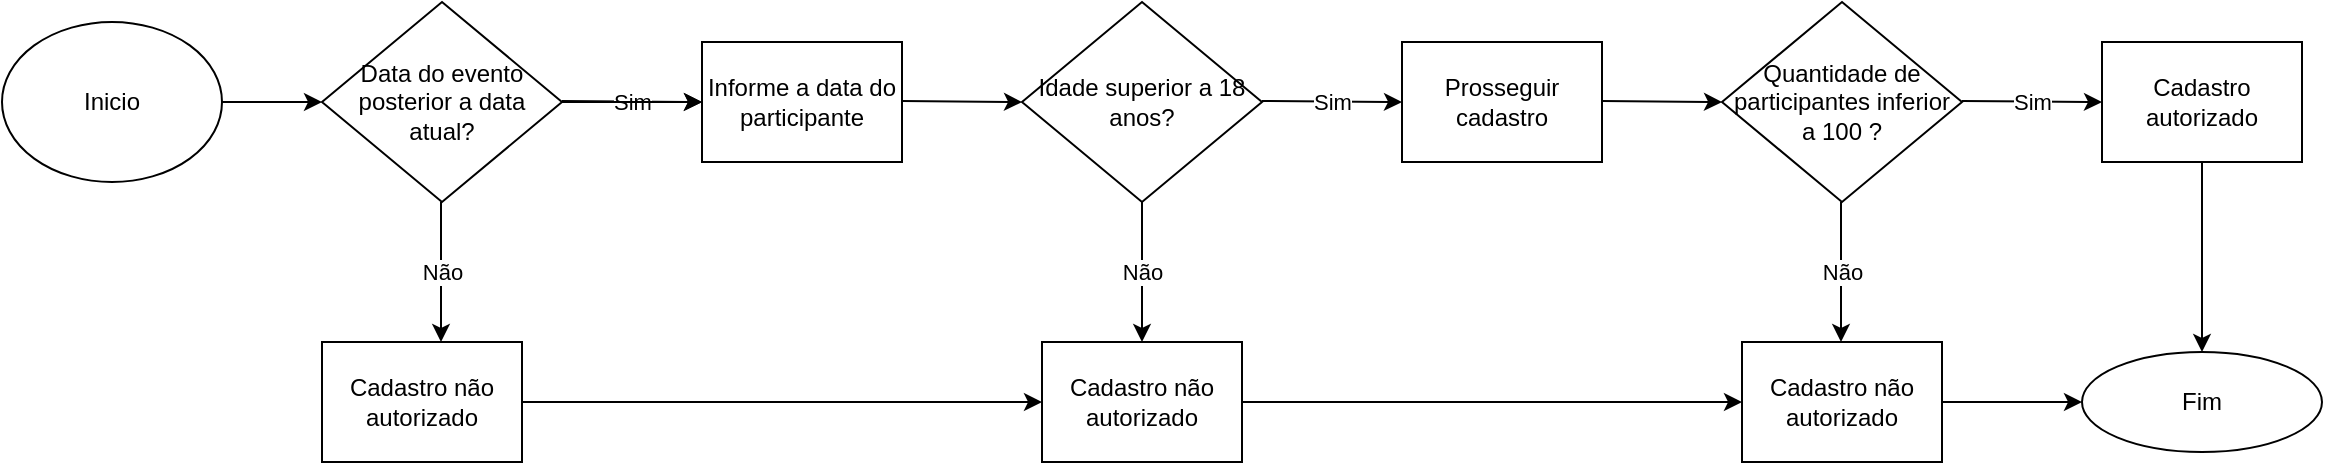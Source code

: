 <mxfile version="20.2.3" type="device"><diagram id="fQ2lYXPON3eaXAuhQVtN" name="Página-1"><mxGraphModel dx="782" dy="460" grid="1" gridSize="10" guides="1" tooltips="1" connect="1" arrows="1" fold="1" page="1" pageScale="1" pageWidth="1169" pageHeight="827" background="none" math="0" shadow="0"><root><mxCell id="0"/><mxCell id="1" parent="0"/><mxCell id="K9LBiBFsH8DuaniKf6Ei-1" value="Inicio" style="ellipse;whiteSpace=wrap;html=1;" parent="1" vertex="1"><mxGeometry x="10" y="110" width="110" height="80" as="geometry"/></mxCell><mxCell id="K9LBiBFsH8DuaniKf6Ei-8" value="" style="endArrow=classic;html=1;rounded=0;exitX=1;exitY=0.5;exitDx=0;exitDy=0;entryX=0;entryY=0.5;entryDx=0;entryDy=0;" parent="1" source="K9LBiBFsH8DuaniKf6Ei-1" edge="1" target="2E5yzbZOH69F38B6y_XY-3"><mxGeometry width="50" height="50" relative="1" as="geometry"><mxPoint x="140" y="189.5" as="sourcePoint"/><mxPoint x="200" y="150" as="targetPoint"/></mxGeometry></mxCell><mxCell id="K9LBiBFsH8DuaniKf6Ei-15" value="Não" style="endArrow=classic;html=1;rounded=0;exitX=0.5;exitY=1;exitDx=0;exitDy=0;" parent="1" edge="1"><mxGeometry relative="1" as="geometry"><mxPoint x="229.5" y="200" as="sourcePoint"/><mxPoint x="229.5" y="270" as="targetPoint"/></mxGeometry></mxCell><mxCell id="K9LBiBFsH8DuaniKf6Ei-18" value="" style="endArrow=classic;html=1;rounded=0;entryX=0;entryY=0.5;entryDx=0;entryDy=0;" parent="1" target="2E5yzbZOH69F38B6y_XY-6" edge="1"><mxGeometry relative="1" as="geometry"><mxPoint x="290" y="149.5" as="sourcePoint"/><mxPoint x="355" y="150" as="targetPoint"/></mxGeometry></mxCell><mxCell id="K9LBiBFsH8DuaniKf6Ei-19" value="Sim" style="edgeLabel;resizable=0;html=1;align=center;verticalAlign=middle;" parent="K9LBiBFsH8DuaniKf6Ei-18" connectable="0" vertex="1"><mxGeometry relative="1" as="geometry"/></mxCell><mxCell id="K9LBiBFsH8DuaniKf6Ei-27" value="Fim" style="ellipse;whiteSpace=wrap;html=1;" parent="1" vertex="1"><mxGeometry x="1050" y="275" width="120" height="50" as="geometry"/></mxCell><mxCell id="2E5yzbZOH69F38B6y_XY-11" value="" style="edgeStyle=orthogonalEdgeStyle;rounded=0;orthogonalLoop=1;jettySize=auto;html=1;" edge="1" parent="1" source="2E5yzbZOH69F38B6y_XY-3" target="2E5yzbZOH69F38B6y_XY-6"><mxGeometry relative="1" as="geometry"/></mxCell><mxCell id="2E5yzbZOH69F38B6y_XY-3" value="Data do evento posterior a data atual?" style="rhombus;whiteSpace=wrap;html=1;" vertex="1" parent="1"><mxGeometry x="170" y="100" width="120" height="100" as="geometry"/></mxCell><mxCell id="2E5yzbZOH69F38B6y_XY-5" value="Cadastro não autorizado" style="rounded=0;whiteSpace=wrap;html=1;" vertex="1" parent="1"><mxGeometry x="170" y="270" width="100" height="60" as="geometry"/></mxCell><mxCell id="2E5yzbZOH69F38B6y_XY-6" value="Informe a data do participante" style="rounded=0;whiteSpace=wrap;html=1;" vertex="1" parent="1"><mxGeometry x="360" y="120" width="100" height="60" as="geometry"/></mxCell><mxCell id="2E5yzbZOH69F38B6y_XY-7" value="Idade superior a 18 anos?" style="rhombus;whiteSpace=wrap;html=1;" vertex="1" parent="1"><mxGeometry x="520" y="100" width="120" height="100" as="geometry"/></mxCell><mxCell id="2E5yzbZOH69F38B6y_XY-9" value="Não" style="endArrow=classic;html=1;rounded=0;exitX=0.5;exitY=1;exitDx=0;exitDy=0;entryX=0.5;entryY=0;entryDx=0;entryDy=0;" edge="1" parent="1" source="2E5yzbZOH69F38B6y_XY-7" target="2E5yzbZOH69F38B6y_XY-27"><mxGeometry relative="1" as="geometry"><mxPoint x="510" y="180" as="sourcePoint"/><mxPoint x="510.5" y="280" as="targetPoint"/></mxGeometry></mxCell><mxCell id="2E5yzbZOH69F38B6y_XY-13" value="" style="endArrow=classic;html=1;rounded=0;entryX=0;entryY=0.5;entryDx=0;entryDy=0;" edge="1" parent="1"><mxGeometry relative="1" as="geometry"><mxPoint x="640" y="149.5" as="sourcePoint"/><mxPoint x="710" y="150" as="targetPoint"/></mxGeometry></mxCell><mxCell id="2E5yzbZOH69F38B6y_XY-14" value="Sim" style="edgeLabel;resizable=0;html=1;align=center;verticalAlign=middle;" connectable="0" vertex="1" parent="2E5yzbZOH69F38B6y_XY-13"><mxGeometry relative="1" as="geometry"/></mxCell><mxCell id="2E5yzbZOH69F38B6y_XY-16" value="Prosseguir cadastro" style="rounded=0;whiteSpace=wrap;html=1;" vertex="1" parent="1"><mxGeometry x="710" y="120" width="100" height="60" as="geometry"/></mxCell><mxCell id="2E5yzbZOH69F38B6y_XY-17" value="Quantidade de participantes inferior a 100 ?" style="rhombus;whiteSpace=wrap;html=1;" vertex="1" parent="1"><mxGeometry x="870" y="100" width="120" height="100" as="geometry"/></mxCell><mxCell id="2E5yzbZOH69F38B6y_XY-19" value="" style="endArrow=classic;html=1;rounded=0;exitX=1;exitY=0.5;exitDx=0;exitDy=0;" edge="1" parent="1"><mxGeometry width="50" height="50" relative="1" as="geometry"><mxPoint x="810" y="149.5" as="sourcePoint"/><mxPoint x="870" y="150" as="targetPoint"/></mxGeometry></mxCell><mxCell id="2E5yzbZOH69F38B6y_XY-21" value="" style="endArrow=classic;html=1;rounded=0;entryX=0;entryY=0.5;entryDx=0;entryDy=0;" edge="1" parent="1"><mxGeometry relative="1" as="geometry"><mxPoint x="990" y="149.5" as="sourcePoint"/><mxPoint x="1060" y="150" as="targetPoint"/></mxGeometry></mxCell><mxCell id="2E5yzbZOH69F38B6y_XY-22" value="Sim" style="edgeLabel;resizable=0;html=1;align=center;verticalAlign=middle;" connectable="0" vertex="1" parent="2E5yzbZOH69F38B6y_XY-21"><mxGeometry relative="1" as="geometry"/></mxCell><mxCell id="2E5yzbZOH69F38B6y_XY-23" value="" style="endArrow=classic;html=1;rounded=0;exitX=1;exitY=0.5;exitDx=0;exitDy=0;" edge="1" parent="1"><mxGeometry width="50" height="50" relative="1" as="geometry"><mxPoint x="460" y="149.5" as="sourcePoint"/><mxPoint x="520" y="150" as="targetPoint"/></mxGeometry></mxCell><mxCell id="2E5yzbZOH69F38B6y_XY-24" value="Cadastro autorizado" style="rounded=0;whiteSpace=wrap;html=1;" vertex="1" parent="1"><mxGeometry x="1060" y="120" width="100" height="60" as="geometry"/></mxCell><mxCell id="2E5yzbZOH69F38B6y_XY-25" value="" style="endArrow=classic;html=1;rounded=0;exitX=1;exitY=0.5;exitDx=0;exitDy=0;entryX=0;entryY=0.5;entryDx=0;entryDy=0;startArrow=none;" edge="1" parent="1" source="2E5yzbZOH69F38B6y_XY-28" target="K9LBiBFsH8DuaniKf6Ei-27"><mxGeometry width="50" height="50" relative="1" as="geometry"><mxPoint x="650" y="260" as="sourcePoint"/><mxPoint x="540" y="300" as="targetPoint"/></mxGeometry></mxCell><mxCell id="2E5yzbZOH69F38B6y_XY-26" value="" style="endArrow=classic;html=1;rounded=0;exitX=0.5;exitY=1;exitDx=0;exitDy=0;entryX=0.5;entryY=0;entryDx=0;entryDy=0;" edge="1" parent="1" source="2E5yzbZOH69F38B6y_XY-24" target="K9LBiBFsH8DuaniKf6Ei-27"><mxGeometry width="50" height="50" relative="1" as="geometry"><mxPoint x="820" y="159.5" as="sourcePoint"/><mxPoint x="880" y="160" as="targetPoint"/></mxGeometry></mxCell><mxCell id="2E5yzbZOH69F38B6y_XY-27" value="Cadastro não autorizado" style="rounded=0;whiteSpace=wrap;html=1;" vertex="1" parent="1"><mxGeometry x="530" y="270" width="100" height="60" as="geometry"/></mxCell><mxCell id="2E5yzbZOH69F38B6y_XY-28" value="Cadastro não autorizado" style="rounded=0;whiteSpace=wrap;html=1;" vertex="1" parent="1"><mxGeometry x="880" y="270" width="100" height="60" as="geometry"/></mxCell><mxCell id="2E5yzbZOH69F38B6y_XY-30" value="Não" style="endArrow=classic;html=1;rounded=0;exitX=0.5;exitY=1;exitDx=0;exitDy=0;entryX=0.5;entryY=0;entryDx=0;entryDy=0;" edge="1" parent="1"><mxGeometry relative="1" as="geometry"><mxPoint x="929.5" y="200" as="sourcePoint"/><mxPoint x="929.5" y="270" as="targetPoint"/></mxGeometry></mxCell><mxCell id="2E5yzbZOH69F38B6y_XY-31" value="" style="endArrow=classic;html=1;rounded=0;exitX=1;exitY=0.5;exitDx=0;exitDy=0;entryX=0;entryY=0.5;entryDx=0;entryDy=0;" edge="1" parent="1" source="2E5yzbZOH69F38B6y_XY-5" target="2E5yzbZOH69F38B6y_XY-27"><mxGeometry width="50" height="50" relative="1" as="geometry"><mxPoint x="470" y="260" as="sourcePoint"/><mxPoint x="520" y="210" as="targetPoint"/></mxGeometry></mxCell><mxCell id="2E5yzbZOH69F38B6y_XY-32" value="" style="endArrow=classic;html=1;rounded=0;exitX=1;exitY=0.5;exitDx=0;exitDy=0;entryX=0;entryY=0.5;entryDx=0;entryDy=0;" edge="1" parent="1" source="2E5yzbZOH69F38B6y_XY-27" target="2E5yzbZOH69F38B6y_XY-28"><mxGeometry width="50" height="50" relative="1" as="geometry"><mxPoint x="660" y="260" as="sourcePoint"/><mxPoint x="710" y="210" as="targetPoint"/></mxGeometry></mxCell></root></mxGraphModel></diagram></mxfile>